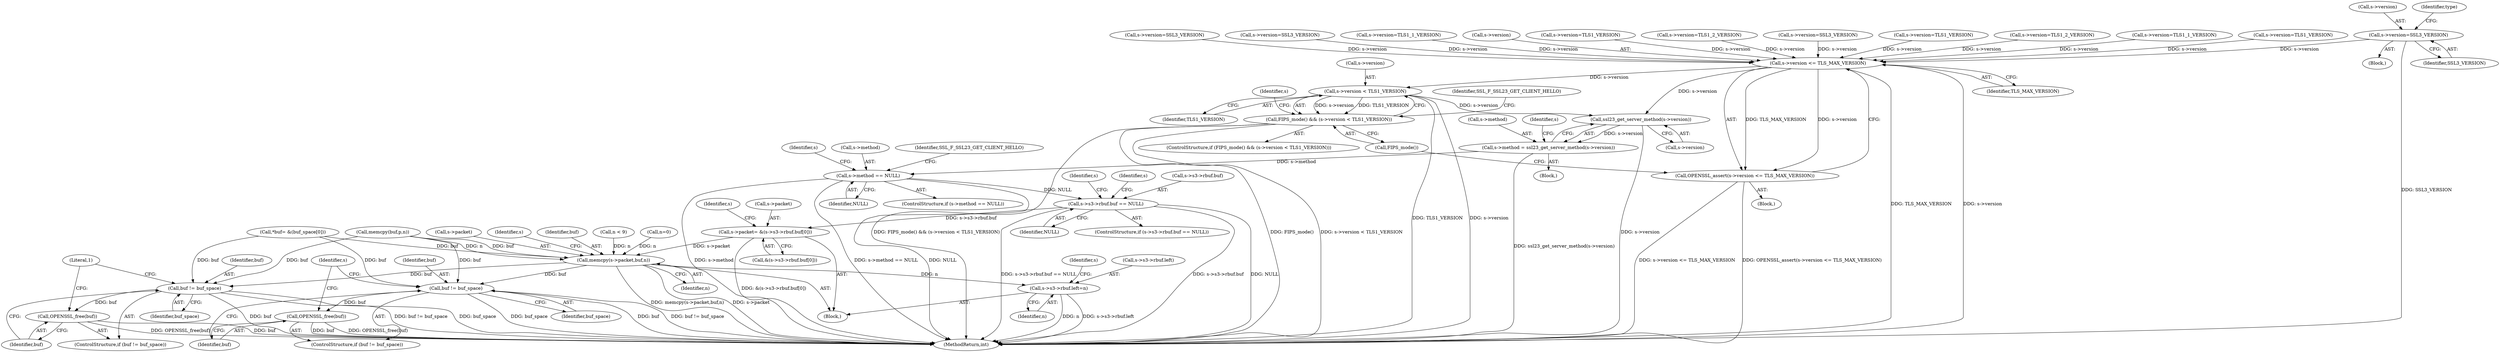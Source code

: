 digraph "0_openssl_6ce9687b5aba5391fc0de50e18779eb676d0e04d@pointer" {
"1000606" [label="(Call,s->version=SSL3_VERSION)"];
"1000689" [label="(Call,s->version <= TLS_MAX_VERSION)"];
"1000688" [label="(Call,OPENSSL_assert(s->version <= TLS_MAX_VERSION))"];
"1000697" [label="(Call,s->version < TLS1_VERSION)"];
"1000695" [label="(Call,FIPS_mode() && (s->version < TLS1_VERSION))"];
"1001071" [label="(Call,ssl23_get_server_method(s->version))"];
"1001067" [label="(Call,s->method = ssl23_get_server_method(s->version))"];
"1001076" [label="(Call,s->method == NULL)"];
"1001108" [label="(Call,s->s3->rbuf.buf == NULL)"];
"1001122" [label="(Call,s->packet= &(s->s3->rbuf.buf[0]))"];
"1001136" [label="(Call,memcpy(s->packet,buf,n))"];
"1001142" [label="(Call,s->s3->rbuf.left=n)"];
"1001226" [label="(Call,buf != buf_space)"];
"1001229" [label="(Call,OPENSSL_free(buf))"];
"1001236" [label="(Call,buf != buf_space)"];
"1001239" [label="(Call,OPENSSL_free(buf))"];
"1001107" [label="(ControlStructure,if (s->s3->rbuf.buf == NULL))"];
"1001240" [label="(Identifier,buf)"];
"1000704" [label="(Identifier,SSL_F_SSL23_GET_CLIENT_HELLO)"];
"1000375" [label="(Call,s->version=SSL3_VERSION)"];
"1000571" [label="(Call,s->version=TLS1_VERSION)"];
"1000605" [label="(Block,)"];
"1000695" [label="(Call,FIPS_mode() && (s->version < TLS1_VERSION))"];
"1001136" [label="(Call,memcpy(s->packet,buf,n))"];
"1000312" [label="(Call,s->version=TLS1_2_VERSION)"];
"1000337" [label="(Call,s->version=TLS1_1_VERSION)"];
"1001116" [label="(Identifier,NULL)"];
"1001122" [label="(Call,s->packet= &(s->s3->rbuf.buf[0]))"];
"1001126" [label="(Call,&(s->s3->rbuf.buf[0]))"];
"1001123" [label="(Call,s->packet)"];
"1001141" [label="(Identifier,n)"];
"1000623" [label="(Call,s->version=TLS1_VERSION)"];
"1001228" [label="(Identifier,buf_space)"];
"1001071" [label="(Call,ssl23_get_server_method(s->version))"];
"1001076" [label="(Call,s->method == NULL)"];
"1000688" [label="(Call,OPENSSL_assert(s->version <= TLS_MAX_VERSION))"];
"1001089" [label="(Identifier,s)"];
"1001243" [label="(Literal,1)"];
"1001075" [label="(ControlStructure,if (s->method == NULL))"];
"1000588" [label="(Call,s->version=SSL3_VERSION)"];
"1000698" [label="(Call,s->version)"];
"1001236" [label="(Call,buf != buf_space)"];
"1001226" [label="(Call,buf != buf_space)"];
"1000696" [label="(Call,FIPS_mode())"];
"1001225" [label="(ControlStructure,if (buf != buf_space))"];
"1000693" [label="(Identifier,TLS_MAX_VERSION)"];
"1001068" [label="(Call,s->method)"];
"1001083" [label="(Identifier,SSL_F_SSL23_GET_CLIENT_HELLO)"];
"1001244" [label="(MethodReturn,int)"];
"1001066" [label="(Block,)"];
"1001235" [label="(ControlStructure,if (buf != buf_space))"];
"1001124" [label="(Identifier,s)"];
"1000694" [label="(ControlStructure,if (FIPS_mode() && (s->version < TLS1_VERSION)))"];
"1001137" [label="(Call,s->packet)"];
"1001077" [label="(Call,s->method)"];
"1001237" [label="(Identifier,buf)"];
"1000710" [label="(Identifier,s)"];
"1001078" [label="(Identifier,s)"];
"1001155" [label="(Identifier,s)"];
"1001238" [label="(Identifier,buf_space)"];
"1000701" [label="(Identifier,TLS1_VERSION)"];
"1001120" [label="(Identifier,s)"];
"1000152" [label="(Call,*buf= &(buf_space[0]))"];
"1001142" [label="(Call,s->s3->rbuf.left=n)"];
"1001230" [label="(Identifier,buf)"];
"1001229" [label="(Call,OPENSSL_free(buf))"];
"1000215" [label="(Call,memcpy(buf,p,n))"];
"1001233" [label="(Identifier,s)"];
"1001146" [label="(Identifier,s)"];
"1001096" [label="(Block,)"];
"1000607" [label="(Call,s->version)"];
"1000689" [label="(Call,s->version <= TLS_MAX_VERSION)"];
"1000606" [label="(Call,s->version=SSL3_VERSION)"];
"1000612" [label="(Identifier,type)"];
"1000610" [label="(Identifier,SSL3_VERSION)"];
"1000406" [label="(Call,s->version=SSL3_VERSION)"];
"1000554" [label="(Call,s->version=TLS1_1_VERSION)"];
"1001067" [label="(Call,s->method = ssl23_get_server_method(s->version))"];
"1001080" [label="(Identifier,NULL)"];
"1001140" [label="(Identifier,buf)"];
"1000761" [label="(Call,n < 9)"];
"1001143" [label="(Call,s->s3->rbuf.left)"];
"1000167" [label="(Call,n=0)"];
"1001239" [label="(Call,OPENSSL_free(buf))"];
"1000697" [label="(Call,s->version < TLS1_VERSION)"];
"1001109" [label="(Call,s->s3->rbuf.buf)"];
"1001138" [label="(Identifier,s)"];
"1001227" [label="(Identifier,buf)"];
"1000690" [label="(Call,s->version)"];
"1000356" [label="(Call,s->version=TLS1_VERSION)"];
"1000149" [label="(Block,)"];
"1001108" [label="(Call,s->s3->rbuf.buf == NULL)"];
"1001150" [label="(Identifier,n)"];
"1001072" [label="(Call,s->version)"];
"1000531" [label="(Call,s->version=TLS1_2_VERSION)"];
"1000606" -> "1000605"  [label="AST: "];
"1000606" -> "1000610"  [label="CFG: "];
"1000607" -> "1000606"  [label="AST: "];
"1000610" -> "1000606"  [label="AST: "];
"1000612" -> "1000606"  [label="CFG: "];
"1000606" -> "1001244"  [label="DDG: SSL3_VERSION"];
"1000606" -> "1000689"  [label="DDG: s->version"];
"1000689" -> "1000688"  [label="AST: "];
"1000689" -> "1000693"  [label="CFG: "];
"1000690" -> "1000689"  [label="AST: "];
"1000693" -> "1000689"  [label="AST: "];
"1000688" -> "1000689"  [label="CFG: "];
"1000689" -> "1001244"  [label="DDG: TLS_MAX_VERSION"];
"1000689" -> "1001244"  [label="DDG: s->version"];
"1000689" -> "1000688"  [label="DDG: s->version"];
"1000689" -> "1000688"  [label="DDG: TLS_MAX_VERSION"];
"1000375" -> "1000689"  [label="DDG: s->version"];
"1000588" -> "1000689"  [label="DDG: s->version"];
"1000356" -> "1000689"  [label="DDG: s->version"];
"1000312" -> "1000689"  [label="DDG: s->version"];
"1000406" -> "1000689"  [label="DDG: s->version"];
"1000623" -> "1000689"  [label="DDG: s->version"];
"1000554" -> "1000689"  [label="DDG: s->version"];
"1000337" -> "1000689"  [label="DDG: s->version"];
"1000571" -> "1000689"  [label="DDG: s->version"];
"1000531" -> "1000689"  [label="DDG: s->version"];
"1000689" -> "1000697"  [label="DDG: s->version"];
"1000689" -> "1001071"  [label="DDG: s->version"];
"1000688" -> "1000149"  [label="AST: "];
"1000696" -> "1000688"  [label="CFG: "];
"1000688" -> "1001244"  [label="DDG: s->version <= TLS_MAX_VERSION"];
"1000688" -> "1001244"  [label="DDG: OPENSSL_assert(s->version <= TLS_MAX_VERSION)"];
"1000697" -> "1000695"  [label="AST: "];
"1000697" -> "1000701"  [label="CFG: "];
"1000698" -> "1000697"  [label="AST: "];
"1000701" -> "1000697"  [label="AST: "];
"1000695" -> "1000697"  [label="CFG: "];
"1000697" -> "1001244"  [label="DDG: TLS1_VERSION"];
"1000697" -> "1001244"  [label="DDG: s->version"];
"1000697" -> "1000695"  [label="DDG: s->version"];
"1000697" -> "1000695"  [label="DDG: TLS1_VERSION"];
"1000697" -> "1001071"  [label="DDG: s->version"];
"1000695" -> "1000694"  [label="AST: "];
"1000695" -> "1000696"  [label="CFG: "];
"1000696" -> "1000695"  [label="AST: "];
"1000704" -> "1000695"  [label="CFG: "];
"1000710" -> "1000695"  [label="CFG: "];
"1000695" -> "1001244"  [label="DDG: FIPS_mode() && (s->version < TLS1_VERSION)"];
"1000695" -> "1001244"  [label="DDG: FIPS_mode()"];
"1000695" -> "1001244"  [label="DDG: s->version < TLS1_VERSION"];
"1001071" -> "1001067"  [label="AST: "];
"1001071" -> "1001072"  [label="CFG: "];
"1001072" -> "1001071"  [label="AST: "];
"1001067" -> "1001071"  [label="CFG: "];
"1001071" -> "1001244"  [label="DDG: s->version"];
"1001071" -> "1001067"  [label="DDG: s->version"];
"1001067" -> "1001066"  [label="AST: "];
"1001068" -> "1001067"  [label="AST: "];
"1001078" -> "1001067"  [label="CFG: "];
"1001067" -> "1001244"  [label="DDG: ssl23_get_server_method(s->version)"];
"1001067" -> "1001076"  [label="DDG: s->method"];
"1001076" -> "1001075"  [label="AST: "];
"1001076" -> "1001080"  [label="CFG: "];
"1001077" -> "1001076"  [label="AST: "];
"1001080" -> "1001076"  [label="AST: "];
"1001083" -> "1001076"  [label="CFG: "];
"1001089" -> "1001076"  [label="CFG: "];
"1001076" -> "1001244"  [label="DDG: NULL"];
"1001076" -> "1001244"  [label="DDG: s->method"];
"1001076" -> "1001244"  [label="DDG: s->method == NULL"];
"1001076" -> "1001108"  [label="DDG: NULL"];
"1001108" -> "1001107"  [label="AST: "];
"1001108" -> "1001116"  [label="CFG: "];
"1001109" -> "1001108"  [label="AST: "];
"1001116" -> "1001108"  [label="AST: "];
"1001120" -> "1001108"  [label="CFG: "];
"1001124" -> "1001108"  [label="CFG: "];
"1001108" -> "1001244"  [label="DDG: s->s3->rbuf.buf == NULL"];
"1001108" -> "1001244"  [label="DDG: s->s3->rbuf.buf"];
"1001108" -> "1001244"  [label="DDG: NULL"];
"1001108" -> "1001122"  [label="DDG: s->s3->rbuf.buf"];
"1001122" -> "1001096"  [label="AST: "];
"1001122" -> "1001126"  [label="CFG: "];
"1001123" -> "1001122"  [label="AST: "];
"1001126" -> "1001122"  [label="AST: "];
"1001138" -> "1001122"  [label="CFG: "];
"1001122" -> "1001244"  [label="DDG: &(s->s3->rbuf.buf[0])"];
"1001122" -> "1001136"  [label="DDG: s->packet"];
"1001136" -> "1001096"  [label="AST: "];
"1001136" -> "1001141"  [label="CFG: "];
"1001137" -> "1001136"  [label="AST: "];
"1001140" -> "1001136"  [label="AST: "];
"1001141" -> "1001136"  [label="AST: "];
"1001146" -> "1001136"  [label="CFG: "];
"1001136" -> "1001244"  [label="DDG: s->packet"];
"1001136" -> "1001244"  [label="DDG: memcpy(s->packet,buf,n)"];
"1000215" -> "1001136"  [label="DDG: buf"];
"1000215" -> "1001136"  [label="DDG: n"];
"1000152" -> "1001136"  [label="DDG: buf"];
"1000167" -> "1001136"  [label="DDG: n"];
"1000761" -> "1001136"  [label="DDG: n"];
"1001136" -> "1001142"  [label="DDG: n"];
"1001136" -> "1001226"  [label="DDG: buf"];
"1001136" -> "1001236"  [label="DDG: buf"];
"1001142" -> "1001096"  [label="AST: "];
"1001142" -> "1001150"  [label="CFG: "];
"1001143" -> "1001142"  [label="AST: "];
"1001150" -> "1001142"  [label="AST: "];
"1001155" -> "1001142"  [label="CFG: "];
"1001142" -> "1001244"  [label="DDG: n"];
"1001142" -> "1001244"  [label="DDG: s->s3->rbuf.left"];
"1001226" -> "1001225"  [label="AST: "];
"1001226" -> "1001228"  [label="CFG: "];
"1001227" -> "1001226"  [label="AST: "];
"1001228" -> "1001226"  [label="AST: "];
"1001230" -> "1001226"  [label="CFG: "];
"1001233" -> "1001226"  [label="CFG: "];
"1001226" -> "1001244"  [label="DDG: buf_space"];
"1001226" -> "1001244"  [label="DDG: buf"];
"1001226" -> "1001244"  [label="DDG: buf != buf_space"];
"1000215" -> "1001226"  [label="DDG: buf"];
"1000152" -> "1001226"  [label="DDG: buf"];
"1001226" -> "1001229"  [label="DDG: buf"];
"1001229" -> "1001225"  [label="AST: "];
"1001229" -> "1001230"  [label="CFG: "];
"1001230" -> "1001229"  [label="AST: "];
"1001233" -> "1001229"  [label="CFG: "];
"1001229" -> "1001244"  [label="DDG: OPENSSL_free(buf)"];
"1001229" -> "1001244"  [label="DDG: buf"];
"1001236" -> "1001235"  [label="AST: "];
"1001236" -> "1001238"  [label="CFG: "];
"1001237" -> "1001236"  [label="AST: "];
"1001238" -> "1001236"  [label="AST: "];
"1001240" -> "1001236"  [label="CFG: "];
"1001243" -> "1001236"  [label="CFG: "];
"1001236" -> "1001244"  [label="DDG: buf_space"];
"1001236" -> "1001244"  [label="DDG: buf"];
"1001236" -> "1001244"  [label="DDG: buf != buf_space"];
"1000215" -> "1001236"  [label="DDG: buf"];
"1000152" -> "1001236"  [label="DDG: buf"];
"1001236" -> "1001239"  [label="DDG: buf"];
"1001239" -> "1001235"  [label="AST: "];
"1001239" -> "1001240"  [label="CFG: "];
"1001240" -> "1001239"  [label="AST: "];
"1001243" -> "1001239"  [label="CFG: "];
"1001239" -> "1001244"  [label="DDG: OPENSSL_free(buf)"];
"1001239" -> "1001244"  [label="DDG: buf"];
}

